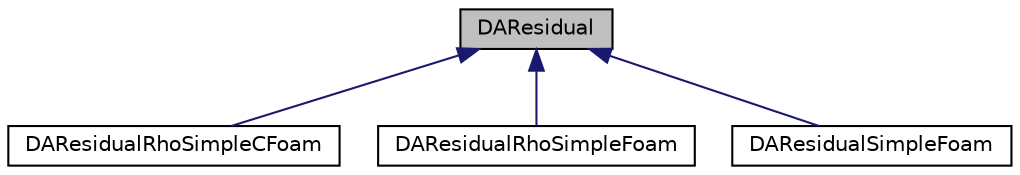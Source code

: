 digraph "DAResidual"
{
  bgcolor="transparent";
  edge [fontname="Helvetica",fontsize="10",labelfontname="Helvetica",labelfontsize="10"];
  node [fontname="Helvetica",fontsize="10",shape=record];
  Node0 [label="DAResidual",height=0.2,width=0.4,color="black", fillcolor="grey75", style="filled", fontcolor="black"];
  Node0 -> Node1 [dir="back",color="midnightblue",fontsize="10",style="solid",fontname="Helvetica"];
  Node1 [label="DAResidualRhoSimpleCFoam",height=0.2,width=0.4,color="black",URL="$classFoam_1_1DAResidualRhoSimpleCFoam.html"];
  Node0 -> Node2 [dir="back",color="midnightblue",fontsize="10",style="solid",fontname="Helvetica"];
  Node2 [label="DAResidualRhoSimpleFoam",height=0.2,width=0.4,color="black",URL="$classFoam_1_1DAResidualRhoSimpleFoam.html"];
  Node0 -> Node3 [dir="back",color="midnightblue",fontsize="10",style="solid",fontname="Helvetica"];
  Node3 [label="DAResidualSimpleFoam",height=0.2,width=0.4,color="black",URL="$classFoam_1_1DAResidualSimpleFoam.html"];
}

